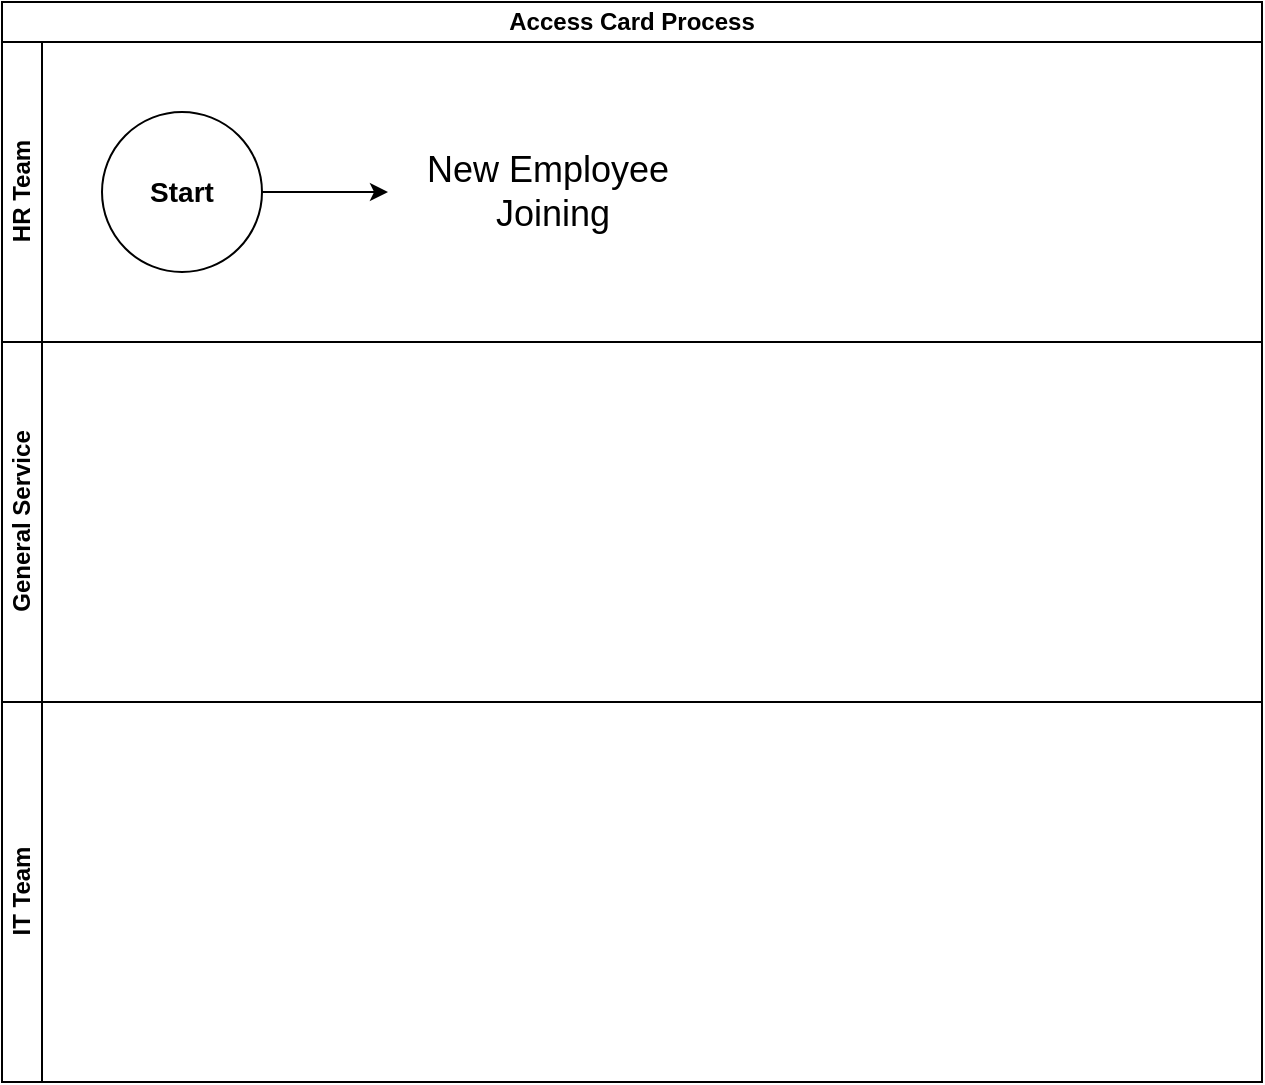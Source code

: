 <mxfile version="23.1.2" type="github">
  <diagram name="Page-1" id="sbP5_V08ZOYP8vuolDrE">
    <mxGraphModel dx="1947" dy="1109" grid="1" gridSize="10" guides="1" tooltips="1" connect="1" arrows="1" fold="1" page="1" pageScale="1" pageWidth="850" pageHeight="1100" math="0" shadow="0">
      <root>
        <mxCell id="0" />
        <mxCell id="1" parent="0" />
        <mxCell id="kXOKThaD8OFcsbgmw0kT-2" value="Access Card Process" style="swimlane;html=1;childLayout=stackLayout;resizeParent=1;resizeParentMax=0;horizontal=1;startSize=20;horizontalStack=0;whiteSpace=wrap;" vertex="1" parent="1">
          <mxGeometry x="70" y="190" width="630" height="540" as="geometry" />
        </mxCell>
        <mxCell id="kXOKThaD8OFcsbgmw0kT-3" value="HR Team" style="swimlane;html=1;startSize=20;horizontal=0;" vertex="1" parent="kXOKThaD8OFcsbgmw0kT-2">
          <mxGeometry y="20" width="630" height="150" as="geometry" />
        </mxCell>
        <mxCell id="kXOKThaD8OFcsbgmw0kT-8" value="" style="edgeStyle=orthogonalEdgeStyle;rounded=0;orthogonalLoop=1;jettySize=auto;html=1;" edge="1" parent="kXOKThaD8OFcsbgmw0kT-3" source="kXOKThaD8OFcsbgmw0kT-6" target="kXOKThaD8OFcsbgmw0kT-7">
          <mxGeometry relative="1" as="geometry" />
        </mxCell>
        <mxCell id="kXOKThaD8OFcsbgmw0kT-6" value="&lt;b&gt;&lt;font style=&quot;font-size: 14px;&quot;&gt;Start&lt;/font&gt;&lt;/b&gt;" style="ellipse;whiteSpace=wrap;html=1;aspect=fixed;" vertex="1" parent="kXOKThaD8OFcsbgmw0kT-3">
          <mxGeometry x="50" y="35" width="80" height="80" as="geometry" />
        </mxCell>
        <mxCell id="kXOKThaD8OFcsbgmw0kT-7" value="&lt;font style=&quot;font-size: 18px;&quot;&gt;New Employee&lt;br&gt;&amp;nbsp;Joining&lt;/font&gt;" style="text;html=1;strokeColor=none;fillColor=none;align=center;verticalAlign=middle;whiteSpace=wrap;rounded=0;" vertex="1" parent="kXOKThaD8OFcsbgmw0kT-3">
          <mxGeometry x="193" y="48" width="160" height="54" as="geometry" />
        </mxCell>
        <mxCell id="kXOKThaD8OFcsbgmw0kT-4" value="General Service" style="swimlane;html=1;startSize=20;horizontal=0;" vertex="1" parent="kXOKThaD8OFcsbgmw0kT-2">
          <mxGeometry y="170" width="630" height="180" as="geometry" />
        </mxCell>
        <mxCell id="kXOKThaD8OFcsbgmw0kT-5" value="IT Team" style="swimlane;html=1;startSize=20;horizontal=0;" vertex="1" parent="kXOKThaD8OFcsbgmw0kT-2">
          <mxGeometry y="350" width="630" height="190" as="geometry" />
        </mxCell>
      </root>
    </mxGraphModel>
  </diagram>
</mxfile>
